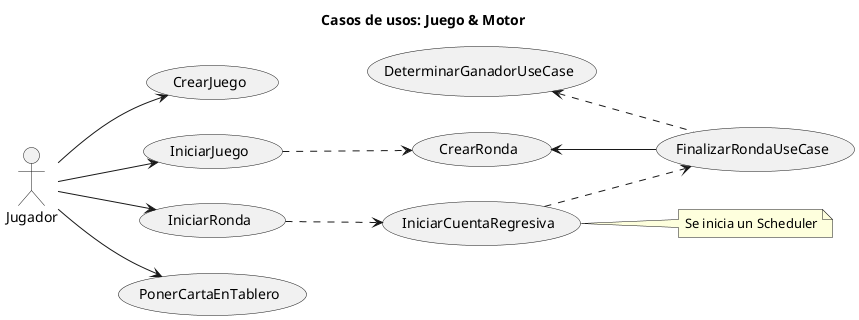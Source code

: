 @startuml
title Casos de usos: Juego & Motor

left to right direction


Jugador --> (CrearJuego)
Jugador --> (IniciarJuego)
Jugador --> (IniciarRonda)
Jugador --> (PonerCartaEnTablero)

IniciarJuego ..> (CrearRonda)
IniciarRonda ..> (IniciarCuentaRegresiva)
IniciarCuentaRegresiva ..> (FinalizarRondaUseCase)
FinalizarRondaUseCase .up.> (DeterminarGanadorUseCase)
FinalizarRondaUseCase -up-> (CrearRonda)

note right of (IniciarCuentaRegresiva)
  Se inicia un Scheduler
end note

@enduml
